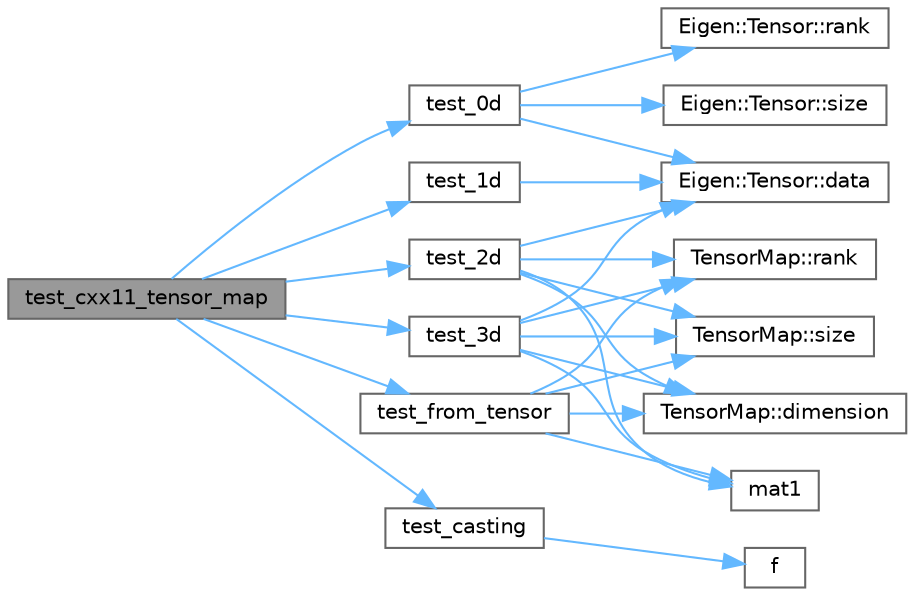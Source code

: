 digraph "test_cxx11_tensor_map"
{
 // LATEX_PDF_SIZE
  bgcolor="transparent";
  edge [fontname=Helvetica,fontsize=10,labelfontname=Helvetica,labelfontsize=10];
  node [fontname=Helvetica,fontsize=10,shape=box,height=0.2,width=0.4];
  rankdir="LR";
  Node1 [id="Node000001",label="test_cxx11_tensor_map",height=0.2,width=0.4,color="gray40", fillcolor="grey60", style="filled", fontcolor="black",tooltip=" "];
  Node1 -> Node2 [id="edge1_Node000001_Node000002",color="steelblue1",style="solid",tooltip=" "];
  Node2 [id="Node000002",label="test_0d",height=0.2,width=0.4,color="grey40", fillcolor="white", style="filled",URL="$cxx11__tensor__map_8cpp.html#a75d9374a7f7523b067b80442f131afa5",tooltip=" "];
  Node2 -> Node3 [id="edge2_Node000002_Node000003",color="steelblue1",style="solid",tooltip=" "];
  Node3 [id="Node000003",label="Eigen::Tensor::data",height=0.2,width=0.4,color="grey40", fillcolor="white", style="filled",URL="$class_eigen_1_1_tensor.html#a85786e910919756b2aac8e785bd8fb95",tooltip=" "];
  Node2 -> Node4 [id="edge3_Node000002_Node000004",color="steelblue1",style="solid",tooltip=" "];
  Node4 [id="Node000004",label="Eigen::Tensor::rank",height=0.2,width=0.4,color="grey40", fillcolor="white", style="filled",URL="$class_eigen_1_1_tensor.html#af3ae187be5d5419f416348fd59287bc3",tooltip=" "];
  Node2 -> Node5 [id="edge4_Node000002_Node000005",color="steelblue1",style="solid",tooltip=" "];
  Node5 [id="Node000005",label="Eigen::Tensor::size",height=0.2,width=0.4,color="grey40", fillcolor="white", style="filled",URL="$class_eigen_1_1_tensor.html#a890988b2e1dd992d9b905e0a6a488587",tooltip=" "];
  Node1 -> Node6 [id="edge5_Node000001_Node000006",color="steelblue1",style="solid",tooltip=" "];
  Node6 [id="Node000006",label="test_1d",height=0.2,width=0.4,color="grey40", fillcolor="white", style="filled",URL="$cxx11__tensor__map_8cpp.html#adad0b90b2b0f52bcce5b6510a868af7c",tooltip=" "];
  Node6 -> Node3 [id="edge6_Node000006_Node000003",color="steelblue1",style="solid",tooltip=" "];
  Node1 -> Node7 [id="edge7_Node000001_Node000007",color="steelblue1",style="solid",tooltip=" "];
  Node7 [id="Node000007",label="test_2d",height=0.2,width=0.4,color="grey40", fillcolor="white", style="filled",URL="$cxx11__tensor__map_8cpp.html#a96d1db83215e4ce2b01ce3f7a356d8a1",tooltip=" "];
  Node7 -> Node3 [id="edge8_Node000007_Node000003",color="steelblue1",style="solid",tooltip=" "];
  Node7 -> Node8 [id="edge9_Node000007_Node000008",color="steelblue1",style="solid",tooltip=" "];
  Node8 [id="Node000008",label="TensorMap::dimension",height=0.2,width=0.4,color="grey40", fillcolor="white", style="filled",URL="$class_tensor_map.html#adfb930b8289836aad40d64171bde46a1",tooltip=" "];
  Node7 -> Node9 [id="edge10_Node000007_Node000009",color="steelblue1",style="solid",tooltip=" "];
  Node9 [id="Node000009",label="mat1",height=0.2,width=0.4,color="grey40", fillcolor="white", style="filled",URL="$_tutorial___advanced_initialization___three_ways_8cpp.html#a41fdd9e057fe4da2425ee385b574be93",tooltip=" "];
  Node7 -> Node10 [id="edge11_Node000007_Node000010",color="steelblue1",style="solid",tooltip=" "];
  Node10 [id="Node000010",label="TensorMap::rank",height=0.2,width=0.4,color="grey40", fillcolor="white", style="filled",URL="$class_tensor_map.html#a074e32d5b247cb96189660b0cc35d0cc",tooltip=" "];
  Node7 -> Node11 [id="edge12_Node000007_Node000011",color="steelblue1",style="solid",tooltip=" "];
  Node11 [id="Node000011",label="TensorMap::size",height=0.2,width=0.4,color="grey40", fillcolor="white", style="filled",URL="$class_tensor_map.html#a715f830bbfa94beb8b2deb053530afd6",tooltip=" "];
  Node1 -> Node12 [id="edge13_Node000001_Node000012",color="steelblue1",style="solid",tooltip=" "];
  Node12 [id="Node000012",label="test_3d",height=0.2,width=0.4,color="grey40", fillcolor="white", style="filled",URL="$cxx11__tensor__map_8cpp.html#a18523df202ee669a198fb4746bf3910a",tooltip=" "];
  Node12 -> Node3 [id="edge14_Node000012_Node000003",color="steelblue1",style="solid",tooltip=" "];
  Node12 -> Node8 [id="edge15_Node000012_Node000008",color="steelblue1",style="solid",tooltip=" "];
  Node12 -> Node9 [id="edge16_Node000012_Node000009",color="steelblue1",style="solid",tooltip=" "];
  Node12 -> Node10 [id="edge17_Node000012_Node000010",color="steelblue1",style="solid",tooltip=" "];
  Node12 -> Node11 [id="edge18_Node000012_Node000011",color="steelblue1",style="solid",tooltip=" "];
  Node1 -> Node13 [id="edge19_Node000001_Node000013",color="steelblue1",style="solid",tooltip=" "];
  Node13 [id="Node000013",label="test_casting",height=0.2,width=0.4,color="grey40", fillcolor="white", style="filled",URL="$cxx11__tensor__map_8cpp.html#aa4369dd90924fde6e5dea61f45410c34",tooltip=" "];
  Node13 -> Node14 [id="edge20_Node000013_Node000014",color="steelblue1",style="solid",tooltip=" "];
  Node14 [id="Node000014",label="f",height=0.2,width=0.4,color="grey40", fillcolor="white", style="filled",URL="$cxx11__tensor__map_8cpp.html#a7f507fea02198f6cb81c86640c7b1a4e",tooltip=" "];
  Node1 -> Node15 [id="edge21_Node000001_Node000015",color="steelblue1",style="solid",tooltip=" "];
  Node15 [id="Node000015",label="test_from_tensor",height=0.2,width=0.4,color="grey40", fillcolor="white", style="filled",URL="$cxx11__tensor__map_8cpp.html#ae5e5bb467d9f2570e4eba47e8f4a7779",tooltip=" "];
  Node15 -> Node8 [id="edge22_Node000015_Node000008",color="steelblue1",style="solid",tooltip=" "];
  Node15 -> Node9 [id="edge23_Node000015_Node000009",color="steelblue1",style="solid",tooltip=" "];
  Node15 -> Node10 [id="edge24_Node000015_Node000010",color="steelblue1",style="solid",tooltip=" "];
  Node15 -> Node11 [id="edge25_Node000015_Node000011",color="steelblue1",style="solid",tooltip=" "];
}
